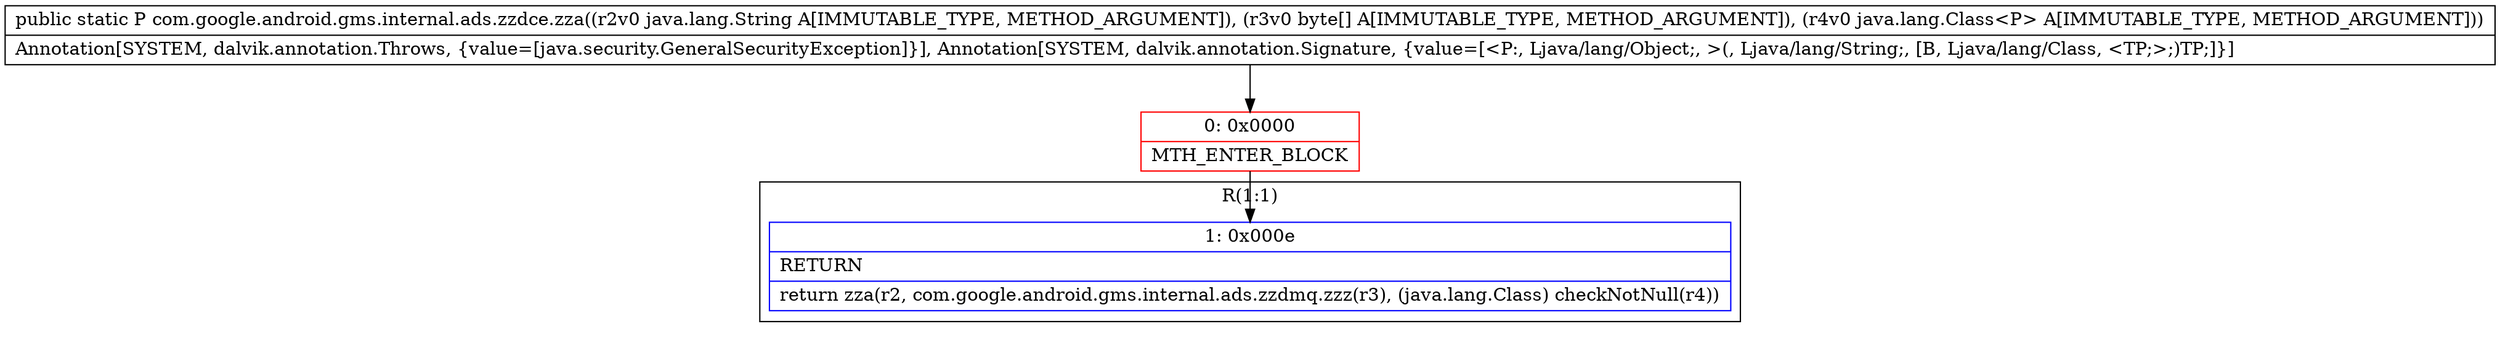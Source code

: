 digraph "CFG forcom.google.android.gms.internal.ads.zzdce.zza(Ljava\/lang\/String;[BLjava\/lang\/Class;)Ljava\/lang\/Object;" {
subgraph cluster_Region_2025958470 {
label = "R(1:1)";
node [shape=record,color=blue];
Node_1 [shape=record,label="{1\:\ 0x000e|RETURN\l|return zza(r2, com.google.android.gms.internal.ads.zzdmq.zzz(r3), (java.lang.Class) checkNotNull(r4))\l}"];
}
Node_0 [shape=record,color=red,label="{0\:\ 0x0000|MTH_ENTER_BLOCK\l}"];
MethodNode[shape=record,label="{public static P com.google.android.gms.internal.ads.zzdce.zza((r2v0 java.lang.String A[IMMUTABLE_TYPE, METHOD_ARGUMENT]), (r3v0 byte[] A[IMMUTABLE_TYPE, METHOD_ARGUMENT]), (r4v0 java.lang.Class\<P\> A[IMMUTABLE_TYPE, METHOD_ARGUMENT]))  | Annotation[SYSTEM, dalvik.annotation.Throws, \{value=[java.security.GeneralSecurityException]\}], Annotation[SYSTEM, dalvik.annotation.Signature, \{value=[\<P:, Ljava\/lang\/Object;, \>(, Ljava\/lang\/String;, [B, Ljava\/lang\/Class, \<TP;\>;)TP;]\}]\l}"];
MethodNode -> Node_0;
Node_0 -> Node_1;
}

